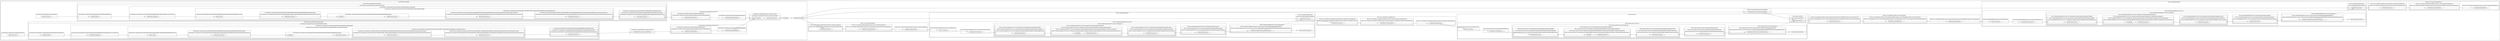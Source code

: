 digraph {
    rankdir=LR
    subgraph cluster_0 {
        label = ""
        subgraph cluster_1 {
            label = "Load Datastore snapshot"
            subgraph cluster_2 {
                label = "Load Datastore snapshot/Get export file patterns"
                3 [label="Read(CreateSource)"]
            }
            subgraph cluster_4 {
                label = "Load Datastore snapshot/Find export files"
                subgraph cluster_5 {
                    label = "Load Datastore snapshot/Find export files/FileIO.MatchAll"
                    subgraph cluster_6 {
                        label = "Load Datastore snapshot/Find export files/FileIO.MatchAll/Match filepatterns"
                        7 [label="ParMultiDo(Match)"]
                        3 -> 7 [style=solid label=""]
                    }
                    subgraph cluster_8 {
                        label = "Load Datastore snapshot/Find export files/FileIO.MatchAll/Reshuffle.ViaRandomKey"
                        subgraph cluster_9 {
                            label = "Load Datastore snapshot/Find export files/FileIO.MatchAll/Reshuffle.ViaRandomKey/Pair with random key"
                            10 [label="ParMultiDo(AssignShard)"]
                            7 -> 10 [style=solid label=""]
                        }
                        subgraph cluster_11 {
                            label = "Load Datastore snapshot/Find export files/FileIO.MatchAll/Reshuffle.ViaRandomKey/Reshuffle"
                            subgraph cluster_12 {
                                label = "Load Datastore snapshot/Find export files/FileIO.MatchAll/Reshuffle.ViaRandomKey/Reshuffle/Window.Into()"
                                13 [label="Window.Assign"]
                                10 -> 13 [style=solid label=""]
                            }
                            subgraph cluster_14 {
                                label = "Load Datastore snapshot/Find export files/FileIO.MatchAll/Reshuffle.ViaRandomKey/Reshuffle/ReifyOriginalTimestamps"
                                subgraph cluster_15 {
                                    label = "Load Datastore snapshot/Find export files/FileIO.MatchAll/Reshuffle.ViaRandomKey/Reshuffle/ReifyOriginalTimestamps/ParDo(Anonymous)"
                                    16 [label="ParMultiDo(Anonymous)"]
                                    13 -> 16 [style=solid label=""]
                                }
                            }
                            17 [label="GroupByKey"]
                            16 -> 17 [style=solid label=""]
                            subgraph cluster_18 {
                                label = "Load Datastore snapshot/Find export files/FileIO.MatchAll/Reshuffle.ViaRandomKey/Reshuffle/ExpandIterable"
                                19 [label="ParMultiDo(Anonymous)"]
                                17 -> 19 [style=solid label=""]
                            }
                            subgraph cluster_20 {
                                label = "Load Datastore snapshot/Find export files/FileIO.MatchAll/Reshuffle.ViaRandomKey/Reshuffle/RestoreOriginalTimestamps"
                                subgraph cluster_21 {
                                    label = "Load Datastore snapshot/Find export files/FileIO.MatchAll/Reshuffle.ViaRandomKey/Reshuffle/RestoreOriginalTimestamps/ReifyTimestamps.RemoveWildcard"
                                    subgraph cluster_22 {
                                        label = "Load Datastore snapshot/Find export files/FileIO.MatchAll/Reshuffle.ViaRandomKey/Reshuffle/RestoreOriginalTimestamps/ReifyTimestamps.RemoveWildcard/ParDo(Anonymous)"
                                        23 [label="ParMultiDo(Anonymous)"]
                                        19 -> 23 [style=solid label=""]
                                    }
                                }
                                subgraph cluster_24 {
                                    label = "Load Datastore snapshot/Find export files/FileIO.MatchAll/Reshuffle.ViaRandomKey/Reshuffle/RestoreOriginalTimestamps/Reify.ExtractTimestampsFromValues"
                                    subgraph cluster_25 {
                                        label = "Load Datastore snapshot/Find export files/FileIO.MatchAll/Reshuffle.ViaRandomKey/Reshuffle/RestoreOriginalTimestamps/Reify.ExtractTimestampsFromValues/ParDo(Anonymous)"
                                        26 [label="ParMultiDo(Anonymous)"]
                                        23 -> 26 [style=solid label=""]
                                    }
                                }
                            }
                        }
                        subgraph cluster_27 {
                            label = "Load Datastore snapshot/Find export files/FileIO.MatchAll/Reshuffle.ViaRandomKey/Values"
                            subgraph cluster_28 {
                                label = "Load Datastore snapshot/Find export files/FileIO.MatchAll/Reshuffle.ViaRandomKey/Values/Values"
                                subgraph cluster_29 {
                                    label = "Load Datastore snapshot/Find export files/FileIO.MatchAll/Reshuffle.ViaRandomKey/Values/Values/Map"
                                    30 [label="ParMultiDo(Anonymous)"]
                                    26 -> 30 [style=solid label=""]
                                }
                            }
                        }
                    }
                }
            }
            subgraph cluster_31 {
                label = "Load Datastore snapshot/Load export data"
                subgraph cluster_32 {
                    label = "Load Datastore snapshot/Load export data/FileIO.ReadMatches"
                    subgraph cluster_33 {
                        label = "Load Datastore snapshot/Load export data/FileIO.ReadMatches/ParDo(ToReadableFile)"
                        34 [label="ParMultiDo(ToReadableFile)"]
                        30 -> 34 [style=solid label=""]
                    }
                }
                subgraph cluster_35 {
                    label = "Load Datastore snapshot/Load export data/BackupFileReader"
                    36 [label="ParMultiDo(BackupFileReader)"]
                    34 -> 36 [style=solid label=""]
                }
            }
            subgraph cluster_37 {
                label = "Load Datastore snapshot/Get commitlog file patterns"
                38 [label="Read(CreateSource)"]
            }
            subgraph cluster_39 {
                label = "Load Datastore snapshot/Find commitlog files"
                subgraph cluster_40 {
                    label = "Load Datastore snapshot/Find commitlog files/FileIO.MatchAll"
                    subgraph cluster_41 {
                        label = "Load Datastore snapshot/Find commitlog files/FileIO.MatchAll/Match filepatterns"
                        42 [label="ParMultiDo(Match)"]
                        38 -> 42 [style=solid label=""]
                    }
                    subgraph cluster_43 {
                        label = "Load Datastore snapshot/Find commitlog files/FileIO.MatchAll/Reshuffle.ViaRandomKey"
                        subgraph cluster_44 {
                            label = "Load Datastore snapshot/Find commitlog files/FileIO.MatchAll/Reshuffle.ViaRandomKey/Pair with random key"
                            45 [label="ParMultiDo(AssignShard)"]
                            42 -> 45 [style=solid label=""]
                        }
                        subgraph cluster_46 {
                            label = "Load Datastore snapshot/Find commitlog files/FileIO.MatchAll/Reshuffle.ViaRandomKey/Reshuffle"
                            subgraph cluster_47 {
                                label = "Load Datastore snapshot/Find commitlog files/FileIO.MatchAll/Reshuffle.ViaRandomKey/Reshuffle/Window.Into()"
                                48 [label="Window.Assign"]
                                45 -> 48 [style=solid label=""]
                            }
                            subgraph cluster_49 {
                                label = "Load Datastore snapshot/Find commitlog files/FileIO.MatchAll/Reshuffle.ViaRandomKey/Reshuffle/ReifyOriginalTimestamps"
                                subgraph cluster_50 {
                                    label = "Load Datastore snapshot/Find commitlog files/FileIO.MatchAll/Reshuffle.ViaRandomKey/Reshuffle/ReifyOriginalTimestamps/ParDo(Anonymous)"
                                    51 [label="ParMultiDo(Anonymous)"]
                                    48 -> 51 [style=solid label=""]
                                }
                            }
                            52 [label="GroupByKey"]
                            51 -> 52 [style=solid label=""]
                            subgraph cluster_53 {
                                label = "Load Datastore snapshot/Find commitlog files/FileIO.MatchAll/Reshuffle.ViaRandomKey/Reshuffle/ExpandIterable"
                                54 [label="ParMultiDo(Anonymous)"]
                                52 -> 54 [style=solid label=""]
                            }
                            subgraph cluster_55 {
                                label = "Load Datastore snapshot/Find commitlog files/FileIO.MatchAll/Reshuffle.ViaRandomKey/Reshuffle/RestoreOriginalTimestamps"
                                subgraph cluster_56 {
                                    label = "Load Datastore snapshot/Find commitlog files/FileIO.MatchAll/Reshuffle.ViaRandomKey/Reshuffle/RestoreOriginalTimestamps/ReifyTimestamps.RemoveWildcard"
                                    subgraph cluster_57 {
                                        label = "Load Datastore snapshot/Find commitlog files/FileIO.MatchAll/Reshuffle.ViaRandomKey/Reshuffle/RestoreOriginalTimestamps/ReifyTimestamps.RemoveWildcard/ParDo(Anonymous)"
                                        58 [label="ParMultiDo(Anonymous)"]
                                        54 -> 58 [style=solid label=""]
                                    }
                                }
                                subgraph cluster_59 {
                                    label = "Load Datastore snapshot/Find commitlog files/FileIO.MatchAll/Reshuffle.ViaRandomKey/Reshuffle/RestoreOriginalTimestamps/Reify.ExtractTimestampsFromValues"
                                    subgraph cluster_60 {
                                        label = "Load Datastore snapshot/Find commitlog files/FileIO.MatchAll/Reshuffle.ViaRandomKey/Reshuffle/RestoreOriginalTimestamps/Reify.ExtractTimestampsFromValues/ParDo(Anonymous)"
                                        61 [label="ParMultiDo(Anonymous)"]
                                        58 -> 61 [style=solid label=""]
                                    }
                                }
                            }
                        }
                        subgraph cluster_62 {
                            label = "Load Datastore snapshot/Find commitlog files/FileIO.MatchAll/Reshuffle.ViaRandomKey/Values"
                            subgraph cluster_63 {
                                label = "Load Datastore snapshot/Find commitlog files/FileIO.MatchAll/Reshuffle.ViaRandomKey/Values/Values"
                                subgraph cluster_64 {
                                    label = "Load Datastore snapshot/Find commitlog files/FileIO.MatchAll/Reshuffle.ViaRandomKey/Values/Values/Map"
                                    65 [label="ParMultiDo(Anonymous)"]
                                    61 -> 65 [style=solid label=""]
                                }
                            }
                        }
                    }
                }
            }
            subgraph cluster_66 {
                label = "Load Datastore snapshot/Filter commitLog by time"
                67 [label="ParMultiDo(FilterCommitLogFileByTime)"]
                65 -> 67 [style=solid label=""]
            }
            subgraph cluster_68 {
                label = "Load Datastore snapshot/Load commitlog data"
                subgraph cluster_69 {
                    label = "Load Datastore snapshot/Load commitlog data/FileIO.ReadMatches"
                    subgraph cluster_70 {
                        label = "Load Datastore snapshot/Load commitlog data/FileIO.ReadMatches/ParDo(ToReadableFile)"
                        71 [label="ParMultiDo(ToReadableFile)"]
                        67 -> 71 [style=solid label=""]
                    }
                }
                subgraph cluster_72 {
                    label = "Load Datastore snapshot/Load commitlog data/BackupFileReader"
                    73 [label="ParMultiDo(BackupFileReader)"]
                    71 -> 73 [style=solid label=""]
                }
            }
            74 [label="Flatten.PCollections"]
            36 -> 74 [style=solid label=""]
            73 -> 74 [style=solid label=""]
            subgraph cluster_75 {
                label = "Load Datastore snapshot/Key entities by Datastore Keys"
                subgraph cluster_76 {
                    label = "Load Datastore snapshot/Key entities by Datastore Keys/Map"
                    77 [label="ParMultiDo(Anonymous)"]
                    74 -> 77 [style=solid label=""]
                }
            }
            78 [label="GroupByKey"]
            77 -> 78 [style=solid label=""]
            79 [label="ParMultiDo(Anonymous)"]
            78 -> 79 [style=solid label=""]
        }
        subgraph cluster_80 {
            label = "Write to sql: Transforms:Registrar"
            subgraph cluster_81 {
                label = "Write to sql: Transforms:Registrar/Shard data for Transforms:Registrar"
                subgraph cluster_82 {
                    label = "Write to sql: Transforms:Registrar/Shard data for Transforms:Registrar/Map"
                    83 [label="ParMultiDo(Anonymous)"]
                    79 -> 83 [style=solid label=""]
                }
            }
            subgraph cluster_84 {
                label = "Write to sql: Transforms:Registrar/Batch output by shard Transforms:Registrar"
                subgraph cluster_85 {
                    label = "Write to sql: Transforms:Registrar/Batch output by shard Transforms:Registrar/ParDo(GroupIntoBatches)"
                    86 [label="ParMultiDo(GroupIntoBatches)"]
                    83 -> 86 [style=solid label=""]
                }
            }
            subgraph cluster_87 {
                label = "Write to sql: Transforms:Registrar/Write in batch for Transforms:Registrar"
                88 [label="ParMultiDo(SqlBatchWriter)"]
                86 -> 88 [style=solid label=""]
            }
        }
        subgraph cluster_89 {
            label = "Wait on Transforms:Registrar"
            subgraph cluster_90 {
                label = "Wait on Transforms:Registrar/To wait view 0"
                subgraph cluster_91 {
                    label = "Wait on Transforms:Registrar/To wait view 0/Window.Into()"
                    92 [label="Flatten.PCollections"]
                    88 -> 92 [style=solid label=""]
                }
                subgraph cluster_93 {
                    label = "Wait on Transforms:Registrar/To wait view 0/ParDo(CollectWindows)"
                    94 [label="ParMultiDo(CollectWindows)"]
                    92 -> 94 [style=solid label=""]
                }
                subgraph cluster_95 {
                    label = "Wait on Transforms:Registrar/To wait view 0/Sample.Any"
                    subgraph cluster_96 {
                        label = "Wait on Transforms:Registrar/To wait view 0/Sample.Any/Combine.globally(SampleAny)"
                        subgraph cluster_97 {
                            label = "Wait on Transforms:Registrar/To wait view 0/Sample.Any/Combine.globally(SampleAny)/WithKeys"
                            subgraph cluster_98 {
                                label = "Wait on Transforms:Registrar/To wait view 0/Sample.Any/Combine.globally(SampleAny)/WithKeys/AddKeys"
                                subgraph cluster_99 {
                                    label = "Wait on Transforms:Registrar/To wait view 0/Sample.Any/Combine.globally(SampleAny)/WithKeys/AddKeys/Map"
                                    100 [label="ParMultiDo(Anonymous)"]
                                    94 -> 100 [style=solid label=""]
                                }
                            }
                        }
                        subgraph cluster_101 {
                            label = "Wait on Transforms:Registrar/To wait view 0/Sample.Any/Combine.globally(SampleAny)/Combine.perKey(SampleAny)"
                            102 [label="GroupByKey"]
                            100 -> 102 [style=solid label=""]
                            subgraph cluster_103 {
                                label = "Wait on Transforms:Registrar/To wait view 0/Sample.Any/Combine.globally(SampleAny)/Combine.perKey(SampleAny)/Combine.GroupedValues"
                                subgraph cluster_104 {
                                    label = "Wait on Transforms:Registrar/To wait view 0/Sample.Any/Combine.globally(SampleAny)/Combine.perKey(SampleAny)/Combine.GroupedValues/ParDo(Anonymous)"
                                    105 [label="ParMultiDo(Anonymous)"]
                                    102 -> 105 [style=solid label=""]
                                }
                            }
                        }
                        subgraph cluster_106 {
                            label = "Wait on Transforms:Registrar/To wait view 0/Sample.Any/Combine.globally(SampleAny)/Values"
                            subgraph cluster_107 {
                                label = "Wait on Transforms:Registrar/To wait view 0/Sample.Any/Combine.globally(SampleAny)/Values/Values"
                                subgraph cluster_108 {
                                    label = "Wait on Transforms:Registrar/To wait view 0/Sample.Any/Combine.globally(SampleAny)/Values/Values/Map"
                                    109 [label="ParMultiDo(Anonymous)"]
                                    105 -> 109 [style=solid label=""]
                                }
                            }
                        }
                    }
                    subgraph cluster_110 {
                        label = "Wait on Transforms:Registrar/To wait view 0/Sample.Any/Flatten.Iterables"
                        subgraph cluster_111 {
                            label = "Wait on Transforms:Registrar/To wait view 0/Sample.Any/Flatten.Iterables/FlattenIterables"
                            subgraph cluster_112 {
                                label = "Wait on Transforms:Registrar/To wait view 0/Sample.Any/Flatten.Iterables/FlattenIterables/FlatMap"
                                113 [label="ParMultiDo(Anonymous)"]
                                109 -> 113 [style=solid label=""]
                            }
                        }
                    }
                }
                subgraph cluster_114 {
                    label = "Wait on Transforms:Registrar/To wait view 0/View.AsList"
                    subgraph cluster_115 {
                        label = "Wait on Transforms:Registrar/To wait view 0/View.AsList/View.VoidKeyToMultimapMaterialization"
                        subgraph cluster_116 {
                            label = "Wait on Transforms:Registrar/To wait view 0/View.AsList/View.VoidKeyToMultimapMaterialization/ParDo(VoidKeyToMultimapMaterialization)"
                            117 [label="ParMultiDo(VoidKeyToMultimapMaterialization)"]
                            113 -> 117 [style=solid label=""]
                        }
                    }
                    118 [label="View.CreatePCollectionView"]
                    117 -> 118 [style=solid label=""]
                }
            }
            subgraph cluster_119 {
                label = "Wait on Transforms:Registrar/Wait"
                subgraph cluster_120 {
                    label = "Wait on Transforms:Registrar/Wait/Map"
                    121 [label="ParMultiDo(Anonymous)"]
                    79 -> 121 [style=solid label=""]
                    117 -> 121 [style=dashed label=""]
                }
            }
        }
        subgraph cluster_122 {
            label = "Write to sql: Transforms:ContactResource"
            subgraph cluster_123 {
                label = "Write to sql: Transforms:ContactResource/Shard data for Transforms:ContactResource"
                subgraph cluster_124 {
                    label = "Write to sql: Transforms:ContactResource/Shard data for Transforms:ContactResource/Map"
                    125 [label="ParMultiDo(Anonymous)"]
                    121 -> 125 [style=solid label=""]
                }
            }
            subgraph cluster_126 {
                label = "Write to sql: Transforms:ContactResource/Batch output by shard Transforms:ContactResource"
                subgraph cluster_127 {
                    label = "Write to sql: Transforms:ContactResource/Batch output by shard Transforms:ContactResource/ParDo(GroupIntoBatches)"
                    128 [label="ParMultiDo(GroupIntoBatches)"]
                    125 -> 128 [style=solid label=""]
                }
            }
            subgraph cluster_129 {
                label = "Write to sql: Transforms:ContactResource/Write in batch for Transforms:ContactResource"
                130 [label="ParMultiDo(SqlBatchWriter)"]
                128 -> 130 [style=solid label=""]
            }
        }
        subgraph cluster_131 {
            label = "Remove circular foreign keys from DomainBase"
            132 [label="ParMultiDo(RemoveDomainBaseForeignKeys)"]
            79 -> 132 [style=solid label=""]
        }
        subgraph cluster_133 {
            label = "Wait on phase one"
            subgraph cluster_134 {
                label = "Wait on phase one/To wait view 0"
                subgraph cluster_135 {
                    label = "Wait on phase one/To wait view 0/Window.Into()"
                    136 [label="Flatten.PCollections"]
                    130 -> 136 [style=solid label=""]
                }
                subgraph cluster_137 {
                    label = "Wait on phase one/To wait view 0/ParDo(CollectWindows)"
                    138 [label="ParMultiDo(CollectWindows)"]
                    136 -> 138 [style=solid label=""]
                }
                subgraph cluster_139 {
                    label = "Wait on phase one/To wait view 0/Sample.Any"
                    subgraph cluster_140 {
                        label = "Wait on phase one/To wait view 0/Sample.Any/Combine.globally(SampleAny)"
                        subgraph cluster_141 {
                            label = "Wait on phase one/To wait view 0/Sample.Any/Combine.globally(SampleAny)/WithKeys"
                            subgraph cluster_142 {
                                label = "Wait on phase one/To wait view 0/Sample.Any/Combine.globally(SampleAny)/WithKeys/AddKeys"
                                subgraph cluster_143 {
                                    label = "Wait on phase one/To wait view 0/Sample.Any/Combine.globally(SampleAny)/WithKeys/AddKeys/Map"
                                    144 [label="ParMultiDo(Anonymous)"]
                                    138 -> 144 [style=solid label=""]
                                }
                            }
                        }
                        subgraph cluster_145 {
                            label = "Wait on phase one/To wait view 0/Sample.Any/Combine.globally(SampleAny)/Combine.perKey(SampleAny)"
                            146 [label="GroupByKey"]
                            144 -> 146 [style=solid label=""]
                            subgraph cluster_147 {
                                label = "Wait on phase one/To wait view 0/Sample.Any/Combine.globally(SampleAny)/Combine.perKey(SampleAny)/Combine.GroupedValues"
                                subgraph cluster_148 {
                                    label = "Wait on phase one/To wait view 0/Sample.Any/Combine.globally(SampleAny)/Combine.perKey(SampleAny)/Combine.GroupedValues/ParDo(Anonymous)"
                                    149 [label="ParMultiDo(Anonymous)"]
                                    146 -> 149 [style=solid label=""]
                                }
                            }
                        }
                        subgraph cluster_150 {
                            label = "Wait on phase one/To wait view 0/Sample.Any/Combine.globally(SampleAny)/Values"
                            subgraph cluster_151 {
                                label = "Wait on phase one/To wait view 0/Sample.Any/Combine.globally(SampleAny)/Values/Values"
                                subgraph cluster_152 {
                                    label = "Wait on phase one/To wait view 0/Sample.Any/Combine.globally(SampleAny)/Values/Values/Map"
                                    153 [label="ParMultiDo(Anonymous)"]
                                    149 -> 153 [style=solid label=""]
                                }
                            }
                        }
                    }
                    subgraph cluster_154 {
                        label = "Wait on phase one/To wait view 0/Sample.Any/Flatten.Iterables"
                        subgraph cluster_155 {
                            label = "Wait on phase one/To wait view 0/Sample.Any/Flatten.Iterables/FlattenIterables"
                            subgraph cluster_156 {
                                label = "Wait on phase one/To wait view 0/Sample.Any/Flatten.Iterables/FlattenIterables/FlatMap"
                                157 [label="ParMultiDo(Anonymous)"]
                                153 -> 157 [style=solid label=""]
                            }
                        }
                    }
                }
                subgraph cluster_158 {
                    label = "Wait on phase one/To wait view 0/View.AsList"
                    subgraph cluster_159 {
                        label = "Wait on phase one/To wait view 0/View.AsList/View.VoidKeyToMultimapMaterialization"
                        subgraph cluster_160 {
                            label = "Wait on phase one/To wait view 0/View.AsList/View.VoidKeyToMultimapMaterialization/ParDo(VoidKeyToMultimapMaterialization)"
                            161 [label="ParMultiDo(VoidKeyToMultimapMaterialization)"]
                            157 -> 161 [style=solid label=""]
                        }
                    }
                    162 [label="View.CreatePCollectionView"]
                    161 -> 162 [style=solid label=""]
                }
            }
            subgraph cluster_163 {
                label = "Wait on phase one/Wait"
                subgraph cluster_164 {
                    label = "Wait on phase one/Wait/Map"
                    165 [label="ParMultiDo(Anonymous)"]
                    132 -> 165 [style=solid label=""]
                    161 -> 165 [style=dashed label=""]
                }
            }
        }
        subgraph cluster_166 {
            label = "Write to sql: DomainBase without circular foreign keys"
            subgraph cluster_167 {
                label = "Write to sql: DomainBase without circular foreign keys/Shard data for DomainBase without circular foreign keys"
                subgraph cluster_168 {
                    label = "Write to sql: DomainBase without circular foreign keys/Shard data for DomainBase without circular foreign keys/Map"
                    169 [label="ParMultiDo(Anonymous)"]
                    165 -> 169 [style=solid label=""]
                }
            }
            subgraph cluster_170 {
                label = "Write to sql: DomainBase without circular foreign keys/Batch output by shard DomainBase without circular foreign keys"
                subgraph cluster_171 {
                    label = "Write to sql: DomainBase without circular foreign keys/Batch output by shard DomainBase without circular foreign keys/ParDo(GroupIntoBatches)"
                    172 [label="ParMultiDo(GroupIntoBatches)"]
                    169 -> 172 [style=solid label=""]
                }
            }
            subgraph cluster_173 {
                label = "Write to sql: DomainBase without circular foreign keys/Write in batch for DomainBase without circular foreign keys"
                174 [label="ParMultiDo(SqlBatchWriter)"]
                172 -> 174 [style=solid label=""]
            }
        }
        subgraph cluster_175 {
            label = "Wait on DomainBaseNoFkeys"
            subgraph cluster_176 {
                label = "Wait on DomainBaseNoFkeys/To wait view 0"
                subgraph cluster_177 {
                    label = "Wait on DomainBaseNoFkeys/To wait view 0/Window.Into()"
                    178 [label="Flatten.PCollections"]
                    174 -> 178 [style=solid label=""]
                }
                subgraph cluster_179 {
                    label = "Wait on DomainBaseNoFkeys/To wait view 0/ParDo(CollectWindows)"
                    180 [label="ParMultiDo(CollectWindows)"]
                    178 -> 180 [style=solid label=""]
                }
                subgraph cluster_181 {
                    label = "Wait on DomainBaseNoFkeys/To wait view 0/Sample.Any"
                    subgraph cluster_182 {
                        label = "Wait on DomainBaseNoFkeys/To wait view 0/Sample.Any/Combine.globally(SampleAny)"
                        subgraph cluster_183 {
                            label = "Wait on DomainBaseNoFkeys/To wait view 0/Sample.Any/Combine.globally(SampleAny)/WithKeys"
                            subgraph cluster_184 {
                                label = "Wait on DomainBaseNoFkeys/To wait view 0/Sample.Any/Combine.globally(SampleAny)/WithKeys/AddKeys"
                                subgraph cluster_185 {
                                    label = "Wait on DomainBaseNoFkeys/To wait view 0/Sample.Any/Combine.globally(SampleAny)/WithKeys/AddKeys/Map"
                                    186 [label="ParMultiDo(Anonymous)"]
                                    180 -> 186 [style=solid label=""]
                                }
                            }
                        }
                        subgraph cluster_187 {
                            label = "Wait on DomainBaseNoFkeys/To wait view 0/Sample.Any/Combine.globally(SampleAny)/Combine.perKey(SampleAny)"
                            188 [label="GroupByKey"]
                            186 -> 188 [style=solid label=""]
                            subgraph cluster_189 {
                                label = "Wait on DomainBaseNoFkeys/To wait view 0/Sample.Any/Combine.globally(SampleAny)/Combine.perKey(SampleAny)/Combine.GroupedValues"
                                subgraph cluster_190 {
                                    label = "Wait on DomainBaseNoFkeys/To wait view 0/Sample.Any/Combine.globally(SampleAny)/Combine.perKey(SampleAny)/Combine.GroupedValues/ParDo(Anonymous)"
                                    191 [label="ParMultiDo(Anonymous)"]
                                    188 -> 191 [style=solid label=""]
                                }
                            }
                        }
                        subgraph cluster_192 {
                            label = "Wait on DomainBaseNoFkeys/To wait view 0/Sample.Any/Combine.globally(SampleAny)/Values"
                            subgraph cluster_193 {
                                label = "Wait on DomainBaseNoFkeys/To wait view 0/Sample.Any/Combine.globally(SampleAny)/Values/Values"
                                subgraph cluster_194 {
                                    label = "Wait on DomainBaseNoFkeys/To wait view 0/Sample.Any/Combine.globally(SampleAny)/Values/Values/Map"
                                    195 [label="ParMultiDo(Anonymous)"]
                                    191 -> 195 [style=solid label=""]
                                }
                            }
                        }
                    }
                    subgraph cluster_196 {
                        label = "Wait on DomainBaseNoFkeys/To wait view 0/Sample.Any/Flatten.Iterables"
                        subgraph cluster_197 {
                            label = "Wait on DomainBaseNoFkeys/To wait view 0/Sample.Any/Flatten.Iterables/FlattenIterables"
                            subgraph cluster_198 {
                                label = "Wait on DomainBaseNoFkeys/To wait view 0/Sample.Any/Flatten.Iterables/FlattenIterables/FlatMap"
                                199 [label="ParMultiDo(Anonymous)"]
                                195 -> 199 [style=solid label=""]
                            }
                        }
                    }
                }
                subgraph cluster_200 {
                    label = "Wait on DomainBaseNoFkeys/To wait view 0/View.AsList"
                    subgraph cluster_201 {
                        label = "Wait on DomainBaseNoFkeys/To wait view 0/View.AsList/View.VoidKeyToMultimapMaterialization"
                        subgraph cluster_202 {
                            label = "Wait on DomainBaseNoFkeys/To wait view 0/View.AsList/View.VoidKeyToMultimapMaterialization/ParDo(VoidKeyToMultimapMaterialization)"
                            203 [label="ParMultiDo(VoidKeyToMultimapMaterialization)"]
                            199 -> 203 [style=solid label=""]
                        }
                    }
                    204 [label="View.CreatePCollectionView"]
                    203 -> 204 [style=solid label=""]
                }
            }
            subgraph cluster_205 {
                label = "Wait on DomainBaseNoFkeys/Wait"
                subgraph cluster_206 {
                    label = "Wait on DomainBaseNoFkeys/Wait/Map"
                    207 [label="ParMultiDo(Anonymous)"]
                    79 -> 207 [style=solid label=""]
                    203 -> 207 [style=dashed label=""]
                }
            }
        }
        subgraph cluster_208 {
            label = "Write to sql: Transforms:HostResource"
            subgraph cluster_209 {
                label = "Write to sql: Transforms:HostResource/Shard data for Transforms:HostResource"
                subgraph cluster_210 {
                    label = "Write to sql: Transforms:HostResource/Shard data for Transforms:HostResource/Map"
                    211 [label="ParMultiDo(Anonymous)"]
                    207 -> 211 [style=solid label=""]
                }
            }
            subgraph cluster_212 {
                label = "Write to sql: Transforms:HostResource/Batch output by shard Transforms:HostResource"
                subgraph cluster_213 {
                    label = "Write to sql: Transforms:HostResource/Batch output by shard Transforms:HostResource/ParDo(GroupIntoBatches)"
                    214 [label="ParMultiDo(GroupIntoBatches)"]
                    211 -> 214 [style=solid label=""]
                }
            }
            subgraph cluster_215 {
                label = "Write to sql: Transforms:HostResource/Write in batch for Transforms:HostResource"
                216 [label="ParMultiDo(SqlBatchWriter)"]
                214 -> 216 [style=solid label=""]
            }
        }
    }
}
